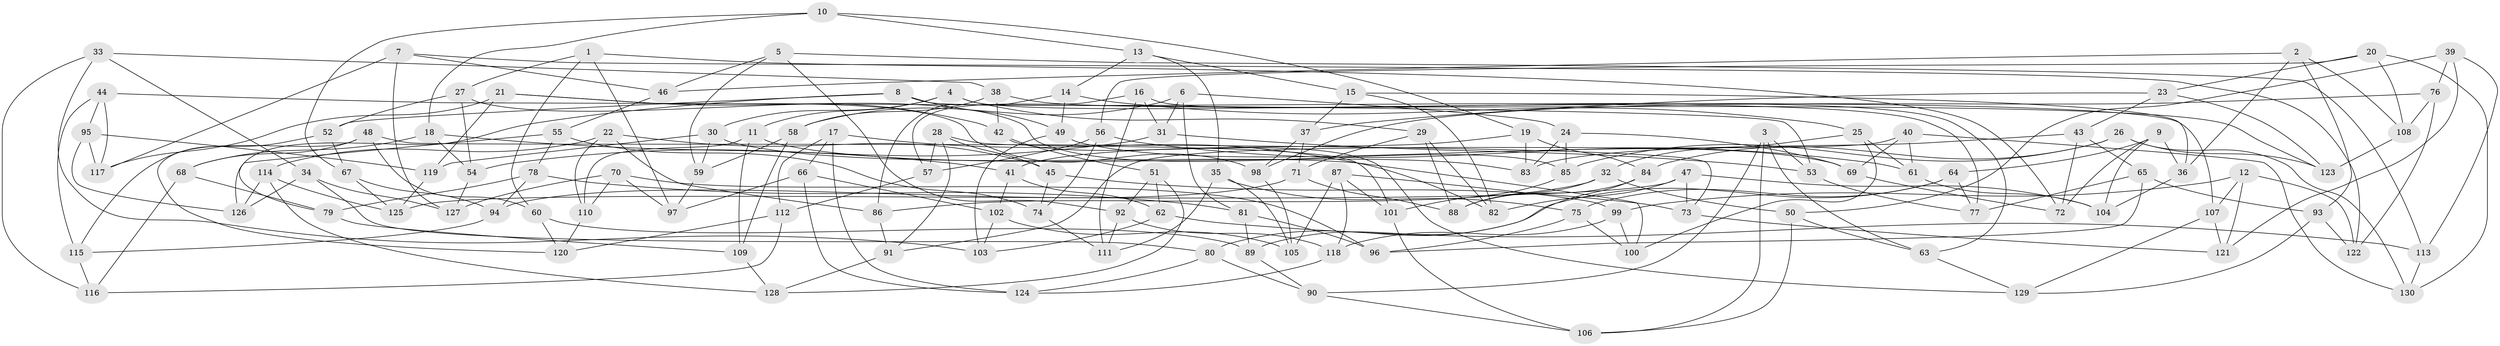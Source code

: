 // coarse degree distribution, {6: 0.3956043956043956, 4: 0.5604395604395604, 5: 0.03296703296703297, 3: 0.01098901098901099}
// Generated by graph-tools (version 1.1) at 2025/24/03/03/25 07:24:26]
// undirected, 130 vertices, 260 edges
graph export_dot {
graph [start="1"]
  node [color=gray90,style=filled];
  1;
  2;
  3;
  4;
  5;
  6;
  7;
  8;
  9;
  10;
  11;
  12;
  13;
  14;
  15;
  16;
  17;
  18;
  19;
  20;
  21;
  22;
  23;
  24;
  25;
  26;
  27;
  28;
  29;
  30;
  31;
  32;
  33;
  34;
  35;
  36;
  37;
  38;
  39;
  40;
  41;
  42;
  43;
  44;
  45;
  46;
  47;
  48;
  49;
  50;
  51;
  52;
  53;
  54;
  55;
  56;
  57;
  58;
  59;
  60;
  61;
  62;
  63;
  64;
  65;
  66;
  67;
  68;
  69;
  70;
  71;
  72;
  73;
  74;
  75;
  76;
  77;
  78;
  79;
  80;
  81;
  82;
  83;
  84;
  85;
  86;
  87;
  88;
  89;
  90;
  91;
  92;
  93;
  94;
  95;
  96;
  97;
  98;
  99;
  100;
  101;
  102;
  103;
  104;
  105;
  106;
  107;
  108;
  109;
  110;
  111;
  112;
  113;
  114;
  115;
  116;
  117;
  118;
  119;
  120;
  121;
  122;
  123;
  124;
  125;
  126;
  127;
  128;
  129;
  130;
  1 -- 72;
  1 -- 97;
  1 -- 60;
  1 -- 27;
  2 -- 36;
  2 -- 93;
  2 -- 46;
  2 -- 108;
  3 -- 53;
  3 -- 63;
  3 -- 90;
  3 -- 106;
  4 -- 11;
  4 -- 30;
  4 -- 29;
  4 -- 77;
  5 -- 113;
  5 -- 59;
  5 -- 46;
  5 -- 92;
  6 -- 58;
  6 -- 81;
  6 -- 24;
  6 -- 31;
  7 -- 122;
  7 -- 46;
  7 -- 117;
  7 -- 127;
  8 -- 49;
  8 -- 107;
  8 -- 79;
  8 -- 52;
  9 -- 72;
  9 -- 64;
  9 -- 36;
  9 -- 104;
  10 -- 19;
  10 -- 13;
  10 -- 18;
  10 -- 67;
  11 -- 109;
  11 -- 110;
  11 -- 83;
  12 -- 121;
  12 -- 122;
  12 -- 107;
  12 -- 99;
  13 -- 35;
  13 -- 14;
  13 -- 15;
  14 -- 25;
  14 -- 86;
  14 -- 49;
  15 -- 37;
  15 -- 82;
  15 -- 36;
  16 -- 57;
  16 -- 111;
  16 -- 63;
  16 -- 31;
  17 -- 124;
  17 -- 66;
  17 -- 112;
  17 -- 82;
  18 -- 54;
  18 -- 68;
  18 -- 41;
  19 -- 84;
  19 -- 41;
  19 -- 83;
  20 -- 108;
  20 -- 130;
  20 -- 56;
  20 -- 23;
  21 -- 117;
  21 -- 119;
  21 -- 98;
  21 -- 42;
  22 -- 86;
  22 -- 114;
  22 -- 45;
  22 -- 110;
  23 -- 43;
  23 -- 123;
  23 -- 37;
  24 -- 85;
  24 -- 69;
  24 -- 83;
  25 -- 61;
  25 -- 32;
  25 -- 100;
  26 -- 85;
  26 -- 123;
  26 -- 84;
  26 -- 130;
  27 -- 54;
  27 -- 52;
  27 -- 85;
  28 -- 101;
  28 -- 91;
  28 -- 57;
  28 -- 45;
  29 -- 82;
  29 -- 88;
  29 -- 71;
  30 -- 119;
  30 -- 59;
  30 -- 100;
  31 -- 53;
  31 -- 54;
  32 -- 88;
  32 -- 50;
  32 -- 86;
  33 -- 103;
  33 -- 116;
  33 -- 34;
  33 -- 38;
  34 -- 80;
  34 -- 127;
  34 -- 126;
  35 -- 111;
  35 -- 75;
  35 -- 105;
  36 -- 104;
  37 -- 98;
  37 -- 71;
  38 -- 58;
  38 -- 42;
  38 -- 123;
  39 -- 113;
  39 -- 121;
  39 -- 50;
  39 -- 76;
  40 -- 61;
  40 -- 91;
  40 -- 130;
  40 -- 69;
  41 -- 62;
  41 -- 102;
  42 -- 51;
  42 -- 129;
  43 -- 83;
  43 -- 65;
  43 -- 72;
  44 -- 115;
  44 -- 117;
  44 -- 95;
  44 -- 53;
  45 -- 74;
  45 -- 73;
  46 -- 55;
  47 -- 125;
  47 -- 73;
  47 -- 104;
  47 -- 82;
  48 -- 60;
  48 -- 73;
  48 -- 68;
  48 -- 120;
  49 -- 103;
  49 -- 69;
  50 -- 63;
  50 -- 106;
  51 -- 62;
  51 -- 128;
  51 -- 92;
  52 -- 115;
  52 -- 67;
  53 -- 77;
  54 -- 127;
  55 -- 78;
  55 -- 74;
  55 -- 126;
  56 -- 57;
  56 -- 74;
  56 -- 61;
  57 -- 112;
  58 -- 59;
  58 -- 109;
  59 -- 97;
  60 -- 89;
  60 -- 120;
  61 -- 104;
  62 -- 103;
  62 -- 113;
  63 -- 129;
  64 -- 80;
  64 -- 75;
  64 -- 77;
  65 -- 93;
  65 -- 77;
  65 -- 96;
  66 -- 124;
  66 -- 97;
  66 -- 102;
  67 -- 94;
  67 -- 125;
  68 -- 116;
  68 -- 79;
  69 -- 72;
  70 -- 97;
  70 -- 110;
  70 -- 127;
  70 -- 96;
  71 -- 94;
  71 -- 88;
  73 -- 121;
  74 -- 111;
  75 -- 96;
  75 -- 100;
  76 -- 98;
  76 -- 108;
  76 -- 122;
  78 -- 81;
  78 -- 79;
  78 -- 94;
  79 -- 109;
  80 -- 90;
  80 -- 124;
  81 -- 89;
  81 -- 96;
  84 -- 88;
  84 -- 89;
  85 -- 101;
  86 -- 91;
  87 -- 101;
  87 -- 99;
  87 -- 105;
  87 -- 118;
  89 -- 90;
  90 -- 106;
  91 -- 128;
  92 -- 111;
  92 -- 118;
  93 -- 129;
  93 -- 122;
  94 -- 115;
  95 -- 119;
  95 -- 126;
  95 -- 117;
  98 -- 105;
  99 -- 118;
  99 -- 100;
  101 -- 106;
  102 -- 103;
  102 -- 105;
  107 -- 129;
  107 -- 121;
  108 -- 123;
  109 -- 128;
  110 -- 120;
  112 -- 120;
  112 -- 116;
  113 -- 130;
  114 -- 126;
  114 -- 128;
  114 -- 125;
  115 -- 116;
  118 -- 124;
  119 -- 125;
}
